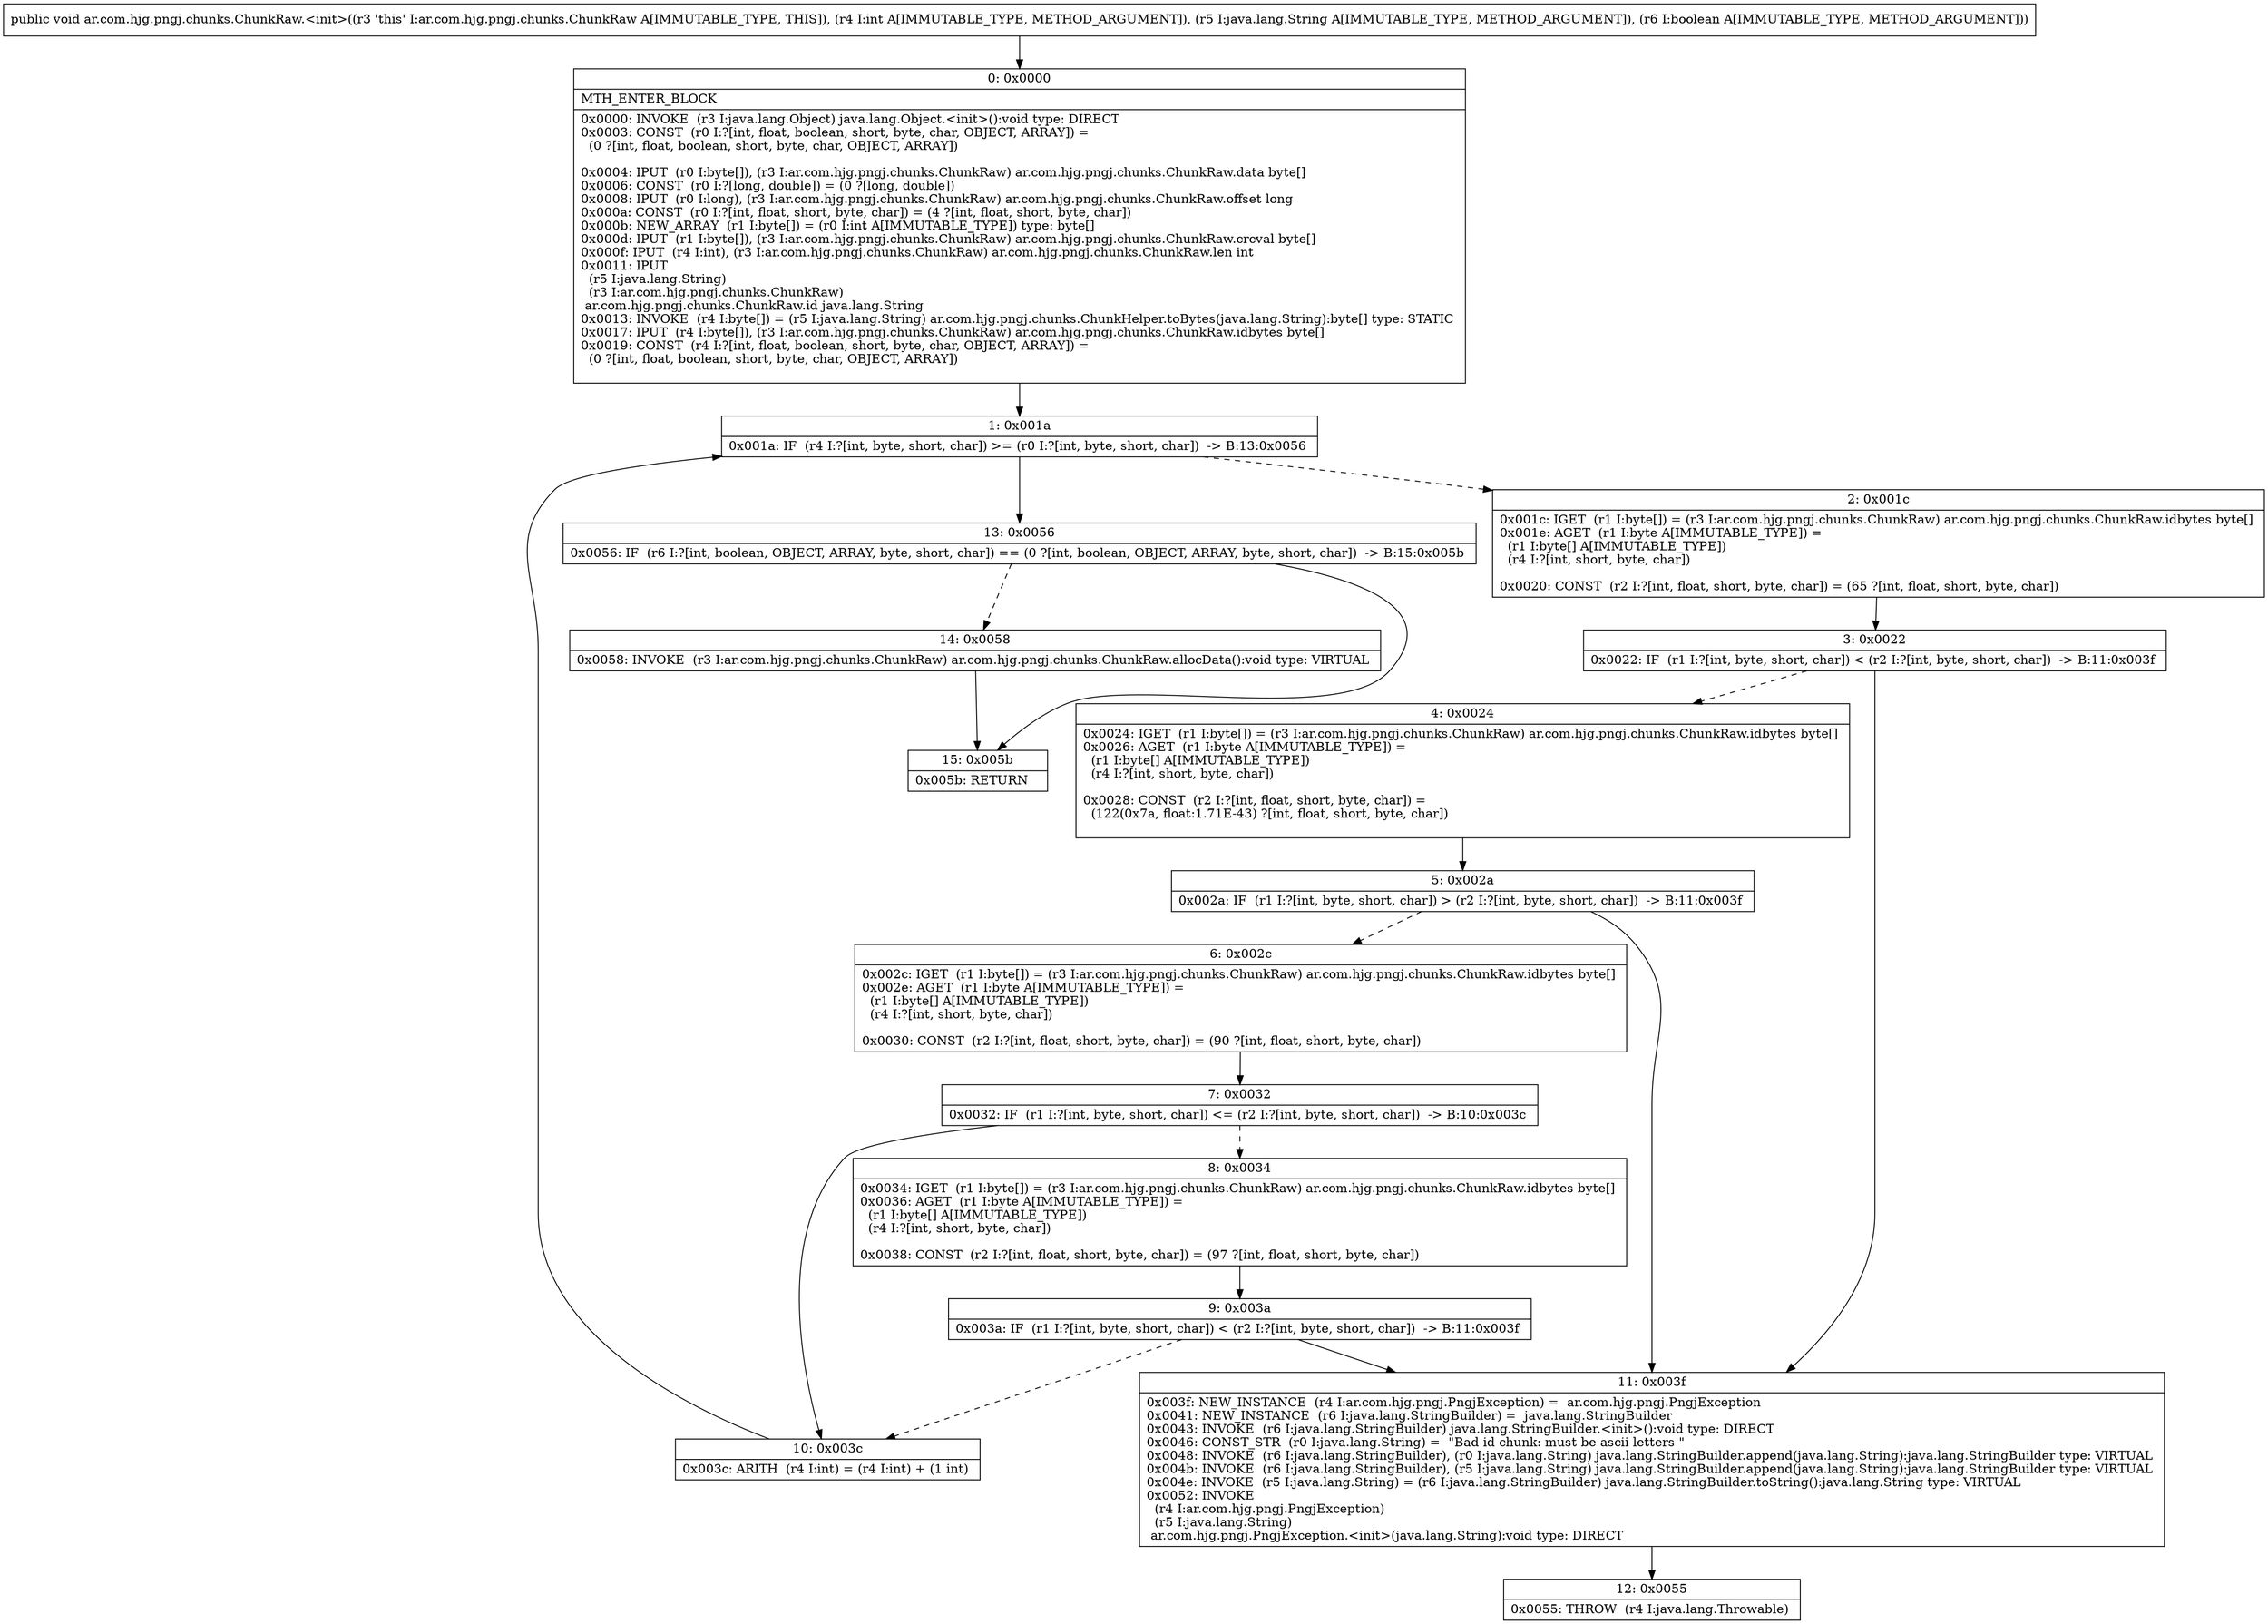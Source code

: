 digraph "CFG forar.com.hjg.pngj.chunks.ChunkRaw.\<init\>(ILjava\/lang\/String;Z)V" {
Node_0 [shape=record,label="{0\:\ 0x0000|MTH_ENTER_BLOCK\l|0x0000: INVOKE  (r3 I:java.lang.Object) java.lang.Object.\<init\>():void type: DIRECT \l0x0003: CONST  (r0 I:?[int, float, boolean, short, byte, char, OBJECT, ARRAY]) = \l  (0 ?[int, float, boolean, short, byte, char, OBJECT, ARRAY])\l \l0x0004: IPUT  (r0 I:byte[]), (r3 I:ar.com.hjg.pngj.chunks.ChunkRaw) ar.com.hjg.pngj.chunks.ChunkRaw.data byte[] \l0x0006: CONST  (r0 I:?[long, double]) = (0 ?[long, double]) \l0x0008: IPUT  (r0 I:long), (r3 I:ar.com.hjg.pngj.chunks.ChunkRaw) ar.com.hjg.pngj.chunks.ChunkRaw.offset long \l0x000a: CONST  (r0 I:?[int, float, short, byte, char]) = (4 ?[int, float, short, byte, char]) \l0x000b: NEW_ARRAY  (r1 I:byte[]) = (r0 I:int A[IMMUTABLE_TYPE]) type: byte[] \l0x000d: IPUT  (r1 I:byte[]), (r3 I:ar.com.hjg.pngj.chunks.ChunkRaw) ar.com.hjg.pngj.chunks.ChunkRaw.crcval byte[] \l0x000f: IPUT  (r4 I:int), (r3 I:ar.com.hjg.pngj.chunks.ChunkRaw) ar.com.hjg.pngj.chunks.ChunkRaw.len int \l0x0011: IPUT  \l  (r5 I:java.lang.String)\l  (r3 I:ar.com.hjg.pngj.chunks.ChunkRaw)\l ar.com.hjg.pngj.chunks.ChunkRaw.id java.lang.String \l0x0013: INVOKE  (r4 I:byte[]) = (r5 I:java.lang.String) ar.com.hjg.pngj.chunks.ChunkHelper.toBytes(java.lang.String):byte[] type: STATIC \l0x0017: IPUT  (r4 I:byte[]), (r3 I:ar.com.hjg.pngj.chunks.ChunkRaw) ar.com.hjg.pngj.chunks.ChunkRaw.idbytes byte[] \l0x0019: CONST  (r4 I:?[int, float, boolean, short, byte, char, OBJECT, ARRAY]) = \l  (0 ?[int, float, boolean, short, byte, char, OBJECT, ARRAY])\l \l}"];
Node_1 [shape=record,label="{1\:\ 0x001a|0x001a: IF  (r4 I:?[int, byte, short, char]) \>= (r0 I:?[int, byte, short, char])  \-\> B:13:0x0056 \l}"];
Node_2 [shape=record,label="{2\:\ 0x001c|0x001c: IGET  (r1 I:byte[]) = (r3 I:ar.com.hjg.pngj.chunks.ChunkRaw) ar.com.hjg.pngj.chunks.ChunkRaw.idbytes byte[] \l0x001e: AGET  (r1 I:byte A[IMMUTABLE_TYPE]) = \l  (r1 I:byte[] A[IMMUTABLE_TYPE])\l  (r4 I:?[int, short, byte, char])\l \l0x0020: CONST  (r2 I:?[int, float, short, byte, char]) = (65 ?[int, float, short, byte, char]) \l}"];
Node_3 [shape=record,label="{3\:\ 0x0022|0x0022: IF  (r1 I:?[int, byte, short, char]) \< (r2 I:?[int, byte, short, char])  \-\> B:11:0x003f \l}"];
Node_4 [shape=record,label="{4\:\ 0x0024|0x0024: IGET  (r1 I:byte[]) = (r3 I:ar.com.hjg.pngj.chunks.ChunkRaw) ar.com.hjg.pngj.chunks.ChunkRaw.idbytes byte[] \l0x0026: AGET  (r1 I:byte A[IMMUTABLE_TYPE]) = \l  (r1 I:byte[] A[IMMUTABLE_TYPE])\l  (r4 I:?[int, short, byte, char])\l \l0x0028: CONST  (r2 I:?[int, float, short, byte, char]) = \l  (122(0x7a, float:1.71E\-43) ?[int, float, short, byte, char])\l \l}"];
Node_5 [shape=record,label="{5\:\ 0x002a|0x002a: IF  (r1 I:?[int, byte, short, char]) \> (r2 I:?[int, byte, short, char])  \-\> B:11:0x003f \l}"];
Node_6 [shape=record,label="{6\:\ 0x002c|0x002c: IGET  (r1 I:byte[]) = (r3 I:ar.com.hjg.pngj.chunks.ChunkRaw) ar.com.hjg.pngj.chunks.ChunkRaw.idbytes byte[] \l0x002e: AGET  (r1 I:byte A[IMMUTABLE_TYPE]) = \l  (r1 I:byte[] A[IMMUTABLE_TYPE])\l  (r4 I:?[int, short, byte, char])\l \l0x0030: CONST  (r2 I:?[int, float, short, byte, char]) = (90 ?[int, float, short, byte, char]) \l}"];
Node_7 [shape=record,label="{7\:\ 0x0032|0x0032: IF  (r1 I:?[int, byte, short, char]) \<= (r2 I:?[int, byte, short, char])  \-\> B:10:0x003c \l}"];
Node_8 [shape=record,label="{8\:\ 0x0034|0x0034: IGET  (r1 I:byte[]) = (r3 I:ar.com.hjg.pngj.chunks.ChunkRaw) ar.com.hjg.pngj.chunks.ChunkRaw.idbytes byte[] \l0x0036: AGET  (r1 I:byte A[IMMUTABLE_TYPE]) = \l  (r1 I:byte[] A[IMMUTABLE_TYPE])\l  (r4 I:?[int, short, byte, char])\l \l0x0038: CONST  (r2 I:?[int, float, short, byte, char]) = (97 ?[int, float, short, byte, char]) \l}"];
Node_9 [shape=record,label="{9\:\ 0x003a|0x003a: IF  (r1 I:?[int, byte, short, char]) \< (r2 I:?[int, byte, short, char])  \-\> B:11:0x003f \l}"];
Node_10 [shape=record,label="{10\:\ 0x003c|0x003c: ARITH  (r4 I:int) = (r4 I:int) + (1 int) \l}"];
Node_11 [shape=record,label="{11\:\ 0x003f|0x003f: NEW_INSTANCE  (r4 I:ar.com.hjg.pngj.PngjException) =  ar.com.hjg.pngj.PngjException \l0x0041: NEW_INSTANCE  (r6 I:java.lang.StringBuilder) =  java.lang.StringBuilder \l0x0043: INVOKE  (r6 I:java.lang.StringBuilder) java.lang.StringBuilder.\<init\>():void type: DIRECT \l0x0046: CONST_STR  (r0 I:java.lang.String) =  \"Bad id chunk: must be ascii letters \" \l0x0048: INVOKE  (r6 I:java.lang.StringBuilder), (r0 I:java.lang.String) java.lang.StringBuilder.append(java.lang.String):java.lang.StringBuilder type: VIRTUAL \l0x004b: INVOKE  (r6 I:java.lang.StringBuilder), (r5 I:java.lang.String) java.lang.StringBuilder.append(java.lang.String):java.lang.StringBuilder type: VIRTUAL \l0x004e: INVOKE  (r5 I:java.lang.String) = (r6 I:java.lang.StringBuilder) java.lang.StringBuilder.toString():java.lang.String type: VIRTUAL \l0x0052: INVOKE  \l  (r4 I:ar.com.hjg.pngj.PngjException)\l  (r5 I:java.lang.String)\l ar.com.hjg.pngj.PngjException.\<init\>(java.lang.String):void type: DIRECT \l}"];
Node_12 [shape=record,label="{12\:\ 0x0055|0x0055: THROW  (r4 I:java.lang.Throwable) \l}"];
Node_13 [shape=record,label="{13\:\ 0x0056|0x0056: IF  (r6 I:?[int, boolean, OBJECT, ARRAY, byte, short, char]) == (0 ?[int, boolean, OBJECT, ARRAY, byte, short, char])  \-\> B:15:0x005b \l}"];
Node_14 [shape=record,label="{14\:\ 0x0058|0x0058: INVOKE  (r3 I:ar.com.hjg.pngj.chunks.ChunkRaw) ar.com.hjg.pngj.chunks.ChunkRaw.allocData():void type: VIRTUAL \l}"];
Node_15 [shape=record,label="{15\:\ 0x005b|0x005b: RETURN   \l}"];
MethodNode[shape=record,label="{public void ar.com.hjg.pngj.chunks.ChunkRaw.\<init\>((r3 'this' I:ar.com.hjg.pngj.chunks.ChunkRaw A[IMMUTABLE_TYPE, THIS]), (r4 I:int A[IMMUTABLE_TYPE, METHOD_ARGUMENT]), (r5 I:java.lang.String A[IMMUTABLE_TYPE, METHOD_ARGUMENT]), (r6 I:boolean A[IMMUTABLE_TYPE, METHOD_ARGUMENT])) }"];
MethodNode -> Node_0;
Node_0 -> Node_1;
Node_1 -> Node_2[style=dashed];
Node_1 -> Node_13;
Node_2 -> Node_3;
Node_3 -> Node_4[style=dashed];
Node_3 -> Node_11;
Node_4 -> Node_5;
Node_5 -> Node_6[style=dashed];
Node_5 -> Node_11;
Node_6 -> Node_7;
Node_7 -> Node_8[style=dashed];
Node_7 -> Node_10;
Node_8 -> Node_9;
Node_9 -> Node_10[style=dashed];
Node_9 -> Node_11;
Node_10 -> Node_1;
Node_11 -> Node_12;
Node_13 -> Node_14[style=dashed];
Node_13 -> Node_15;
Node_14 -> Node_15;
}

